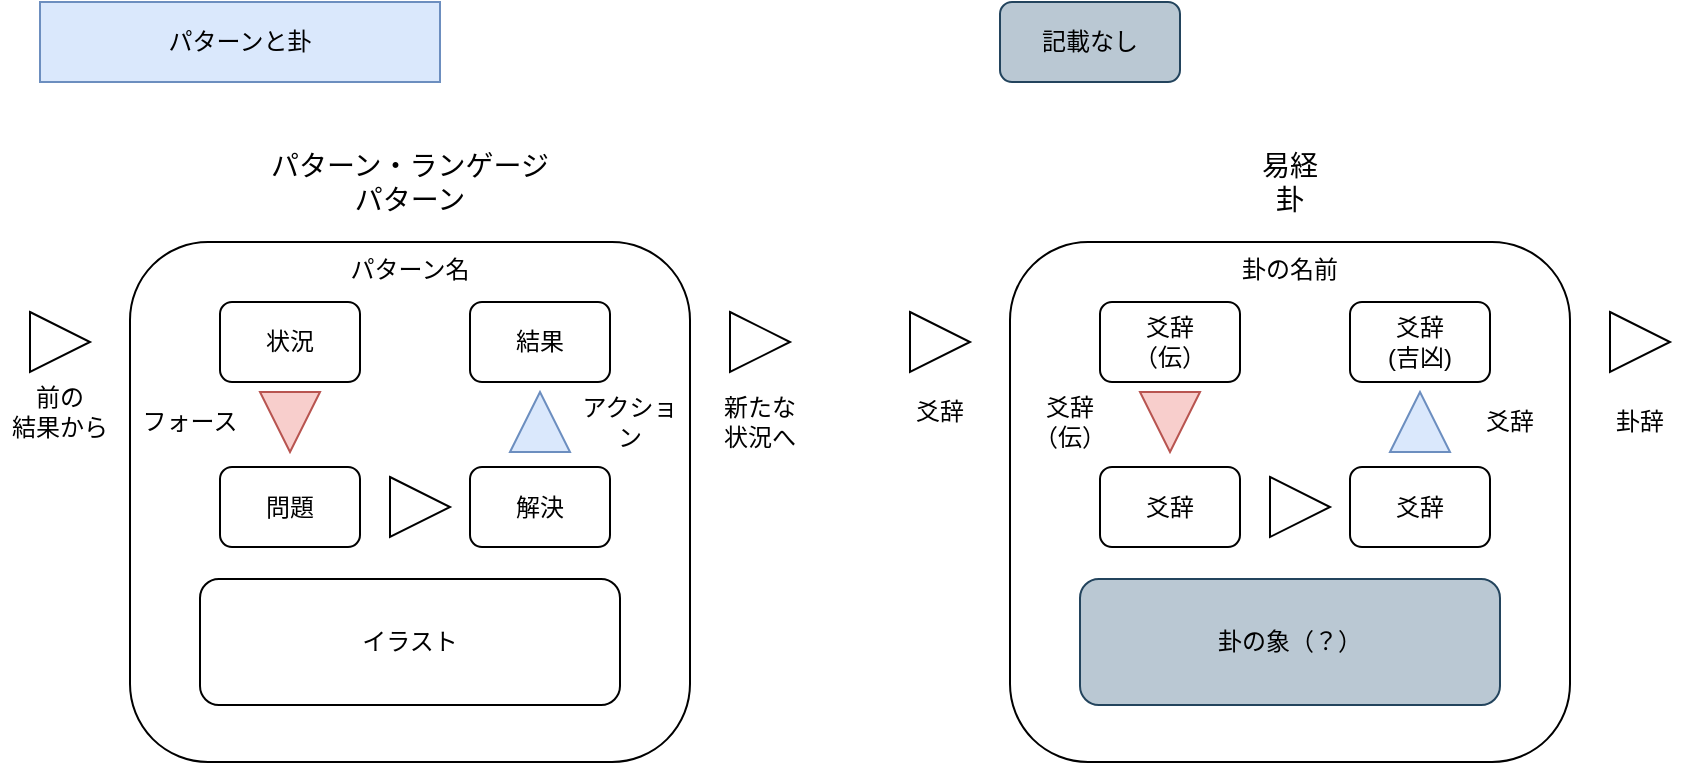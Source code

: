 <mxfile version="28.0.4">
  <diagram name="ページ1" id="HrNQQGyfnSYwryRlCgG7">
    <mxGraphModel dx="1136" dy="1102" grid="1" gridSize="10" guides="1" tooltips="1" connect="1" arrows="1" fold="1" page="1" pageScale="1" pageWidth="1654" pageHeight="1169" math="0" shadow="0">
      <root>
        <mxCell id="0" />
        <mxCell id="1" parent="0" />
        <mxCell id="2Auouz8vHbMcwG9zhTKm-1" value="パターンと卦" style="text;html=1;align=center;verticalAlign=middle;whiteSpace=wrap;rounded=0;fillColor=#dae8fc;strokeColor=#6c8ebf;" parent="1" vertex="1">
          <mxGeometry x="80" y="40" width="200" height="40" as="geometry" />
        </mxCell>
        <mxCell id="2Auouz8vHbMcwG9zhTKm-2" value="&lt;div style=&quot;&quot;&gt;卦の名前&lt;/div&gt;" style="rounded=1;whiteSpace=wrap;html=1;align=center;verticalAlign=top;" parent="1" vertex="1">
          <mxGeometry x="565" y="160" width="280" height="260" as="geometry" />
        </mxCell>
        <mxCell id="2Auouz8vHbMcwG9zhTKm-3" value="爻辞&lt;div&gt;（伝）&lt;/div&gt;" style="rounded=1;whiteSpace=wrap;html=1;" parent="1" vertex="1">
          <mxGeometry x="610" y="190" width="70" height="40" as="geometry" />
        </mxCell>
        <mxCell id="2Auouz8vHbMcwG9zhTKm-4" value="" style="triangle;whiteSpace=wrap;html=1;rotation=90;fillColor=#f8cecc;strokeColor=#b85450;" parent="1" vertex="1">
          <mxGeometry x="630" y="235" width="30" height="30" as="geometry" />
        </mxCell>
        <mxCell id="2Auouz8vHbMcwG9zhTKm-5" value="爻辞" style="rounded=1;whiteSpace=wrap;html=1;" parent="1" vertex="1">
          <mxGeometry x="610" y="272.5" width="70" height="40" as="geometry" />
        </mxCell>
        <mxCell id="2Auouz8vHbMcwG9zhTKm-6" value="" style="triangle;whiteSpace=wrap;html=1;rotation=0;" parent="1" vertex="1">
          <mxGeometry x="695" y="277.5" width="30" height="30" as="geometry" />
        </mxCell>
        <mxCell id="2Auouz8vHbMcwG9zhTKm-7" value="爻辞" style="rounded=1;whiteSpace=wrap;html=1;" parent="1" vertex="1">
          <mxGeometry x="735" y="272.5" width="70" height="40" as="geometry" />
        </mxCell>
        <mxCell id="2Auouz8vHbMcwG9zhTKm-8" value="&lt;div&gt;&lt;span style=&quot;background-color: transparent; color: light-dark(rgb(0, 0, 0), rgb(255, 255, 255));&quot;&gt;爻辞&lt;/span&gt;&lt;/div&gt;&lt;div&gt;&lt;span style=&quot;background-color: transparent; color: light-dark(rgb(0, 0, 0), rgb(255, 255, 255));&quot;&gt;(吉凶)&lt;/span&gt;&lt;/div&gt;" style="rounded=1;whiteSpace=wrap;html=1;" parent="1" vertex="1">
          <mxGeometry x="735" y="190" width="70" height="40" as="geometry" />
        </mxCell>
        <mxCell id="2Auouz8vHbMcwG9zhTKm-9" value="" style="triangle;whiteSpace=wrap;html=1;rotation=-90;fillColor=#dae8fc;strokeColor=#6c8ebf;" parent="1" vertex="1">
          <mxGeometry x="755" y="235" width="30" height="30" as="geometry" />
        </mxCell>
        <mxCell id="2Auouz8vHbMcwG9zhTKm-10" value="" style="triangle;whiteSpace=wrap;html=1;rotation=0;" parent="1" vertex="1">
          <mxGeometry x="865" y="195" width="30" height="30" as="geometry" />
        </mxCell>
        <mxCell id="2Auouz8vHbMcwG9zhTKm-13" value="爻辞&lt;div&gt;（伝）&lt;/div&gt;" style="text;html=1;align=center;verticalAlign=middle;whiteSpace=wrap;rounded=0;" parent="1" vertex="1">
          <mxGeometry x="565" y="235" width="60" height="30" as="geometry" />
        </mxCell>
        <mxCell id="2Auouz8vHbMcwG9zhTKm-14" value="爻辞" style="text;html=1;align=center;verticalAlign=middle;whiteSpace=wrap;rounded=0;" parent="1" vertex="1">
          <mxGeometry x="785" y="235" width="60" height="30" as="geometry" />
        </mxCell>
        <mxCell id="2Auouz8vHbMcwG9zhTKm-15" value="卦辞" style="text;html=1;align=center;verticalAlign=middle;whiteSpace=wrap;rounded=0;" parent="1" vertex="1">
          <mxGeometry x="850" y="235" width="60" height="30" as="geometry" />
        </mxCell>
        <mxCell id="2Auouz8vHbMcwG9zhTKm-16" value="" style="triangle;whiteSpace=wrap;html=1;rotation=0;" parent="1" vertex="1">
          <mxGeometry x="515" y="195" width="30" height="30" as="geometry" />
        </mxCell>
        <mxCell id="2Auouz8vHbMcwG9zhTKm-17" value="&lt;div&gt;爻辞&lt;/div&gt;" style="text;html=1;align=center;verticalAlign=middle;whiteSpace=wrap;rounded=0;" parent="1" vertex="1">
          <mxGeometry x="500" y="230" width="60" height="30" as="geometry" />
        </mxCell>
        <mxCell id="2Auouz8vHbMcwG9zhTKm-18" value="&lt;div&gt;卦の象（？）&lt;/div&gt;" style="rounded=1;whiteSpace=wrap;html=1;fillColor=#bac8d3;strokeColor=#23445d;" parent="1" vertex="1">
          <mxGeometry x="600" y="328.5" width="210" height="63" as="geometry" />
        </mxCell>
        <mxCell id="81edTeSV4EAKtR-jG72S-1" value="&lt;div style=&quot;&quot;&gt;パターン名&lt;/div&gt;" style="rounded=1;whiteSpace=wrap;html=1;align=center;verticalAlign=top;" vertex="1" parent="1">
          <mxGeometry x="125" y="160" width="280" height="260" as="geometry" />
        </mxCell>
        <mxCell id="81edTeSV4EAKtR-jG72S-2" value="状況" style="rounded=1;whiteSpace=wrap;html=1;" vertex="1" parent="1">
          <mxGeometry x="170" y="190" width="70" height="40" as="geometry" />
        </mxCell>
        <mxCell id="81edTeSV4EAKtR-jG72S-3" value="" style="triangle;whiteSpace=wrap;html=1;rotation=90;fillColor=#f8cecc;strokeColor=#b85450;" vertex="1" parent="1">
          <mxGeometry x="190" y="235" width="30" height="30" as="geometry" />
        </mxCell>
        <mxCell id="81edTeSV4EAKtR-jG72S-4" value="問題" style="rounded=1;whiteSpace=wrap;html=1;" vertex="1" parent="1">
          <mxGeometry x="170" y="272.5" width="70" height="40" as="geometry" />
        </mxCell>
        <mxCell id="81edTeSV4EAKtR-jG72S-5" value="" style="triangle;whiteSpace=wrap;html=1;rotation=0;" vertex="1" parent="1">
          <mxGeometry x="255" y="277.5" width="30" height="30" as="geometry" />
        </mxCell>
        <mxCell id="81edTeSV4EAKtR-jG72S-6" value="解決" style="rounded=1;whiteSpace=wrap;html=1;" vertex="1" parent="1">
          <mxGeometry x="295" y="272.5" width="70" height="40" as="geometry" />
        </mxCell>
        <mxCell id="81edTeSV4EAKtR-jG72S-7" value="結果" style="rounded=1;whiteSpace=wrap;html=1;" vertex="1" parent="1">
          <mxGeometry x="295" y="190" width="70" height="40" as="geometry" />
        </mxCell>
        <mxCell id="81edTeSV4EAKtR-jG72S-8" value="" style="triangle;whiteSpace=wrap;html=1;rotation=-90;fillColor=#dae8fc;strokeColor=#6c8ebf;" vertex="1" parent="1">
          <mxGeometry x="315" y="235" width="30" height="30" as="geometry" />
        </mxCell>
        <mxCell id="81edTeSV4EAKtR-jG72S-9" value="" style="triangle;whiteSpace=wrap;html=1;rotation=0;" vertex="1" parent="1">
          <mxGeometry x="425" y="195" width="30" height="30" as="geometry" />
        </mxCell>
        <mxCell id="81edTeSV4EAKtR-jG72S-10" value="フォース" style="text;html=1;align=center;verticalAlign=middle;whiteSpace=wrap;rounded=0;" vertex="1" parent="1">
          <mxGeometry x="125" y="235" width="60" height="30" as="geometry" />
        </mxCell>
        <mxCell id="81edTeSV4EAKtR-jG72S-11" value="アクション" style="text;html=1;align=center;verticalAlign=middle;whiteSpace=wrap;rounded=0;" vertex="1" parent="1">
          <mxGeometry x="345" y="235" width="60" height="30" as="geometry" />
        </mxCell>
        <mxCell id="81edTeSV4EAKtR-jG72S-12" value="新たな&lt;div&gt;状況へ&lt;/div&gt;" style="text;html=1;align=center;verticalAlign=middle;whiteSpace=wrap;rounded=0;" vertex="1" parent="1">
          <mxGeometry x="410" y="235" width="60" height="30" as="geometry" />
        </mxCell>
        <mxCell id="81edTeSV4EAKtR-jG72S-13" value="" style="triangle;whiteSpace=wrap;html=1;rotation=0;" vertex="1" parent="1">
          <mxGeometry x="75" y="195" width="30" height="30" as="geometry" />
        </mxCell>
        <mxCell id="81edTeSV4EAKtR-jG72S-14" value="&lt;div&gt;前の&lt;/div&gt;&lt;div&gt;結果から&lt;/div&gt;" style="text;html=1;align=center;verticalAlign=middle;whiteSpace=wrap;rounded=0;" vertex="1" parent="1">
          <mxGeometry x="60" y="230" width="60" height="30" as="geometry" />
        </mxCell>
        <mxCell id="81edTeSV4EAKtR-jG72S-15" value="イラスト" style="rounded=1;whiteSpace=wrap;html=1;" vertex="1" parent="1">
          <mxGeometry x="160" y="328.5" width="210" height="63" as="geometry" />
        </mxCell>
        <mxCell id="81edTeSV4EAKtR-jG72S-16" value="パターン・ランゲージ&lt;div&gt;パターン&lt;/div&gt;" style="text;html=1;align=center;verticalAlign=middle;whiteSpace=wrap;rounded=0;fontSize=14;" vertex="1" parent="1">
          <mxGeometry x="160" y="110" width="210" height="40" as="geometry" />
        </mxCell>
        <mxCell id="81edTeSV4EAKtR-jG72S-17" value="易経&lt;div&gt;卦&lt;/div&gt;" style="text;html=1;align=center;verticalAlign=middle;whiteSpace=wrap;rounded=0;fontSize=14;" vertex="1" parent="1">
          <mxGeometry x="600" y="110" width="210" height="40" as="geometry" />
        </mxCell>
        <mxCell id="81edTeSV4EAKtR-jG72S-18" value="記載なし" style="rounded=1;whiteSpace=wrap;html=1;fillColor=#bac8d3;strokeColor=#23445d;" vertex="1" parent="1">
          <mxGeometry x="560" y="40" width="90" height="40" as="geometry" />
        </mxCell>
      </root>
    </mxGraphModel>
  </diagram>
</mxfile>
